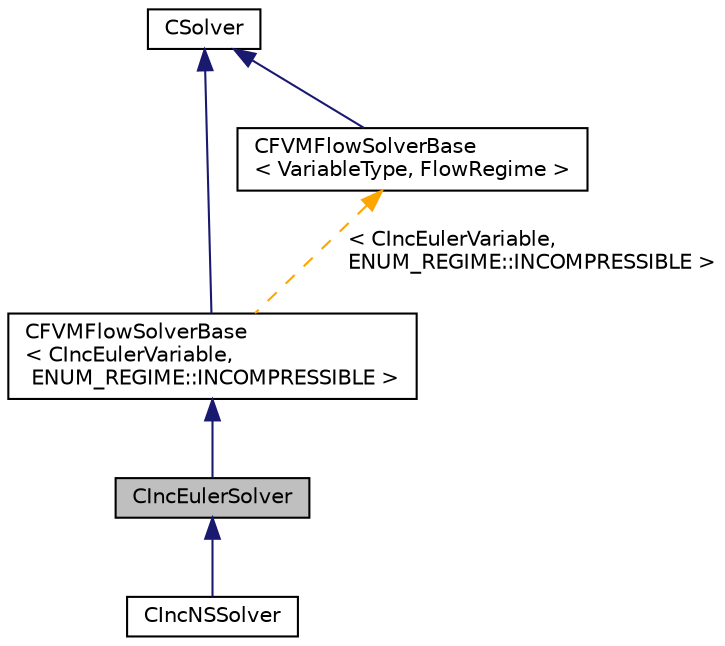 digraph "CIncEulerSolver"
{
 // LATEX_PDF_SIZE
  edge [fontname="Helvetica",fontsize="10",labelfontname="Helvetica",labelfontsize="10"];
  node [fontname="Helvetica",fontsize="10",shape=record];
  Node1 [label="CIncEulerSolver",height=0.2,width=0.4,color="black", fillcolor="grey75", style="filled", fontcolor="black",tooltip="Main class for defining the incompressible Euler flow solver."];
  Node2 -> Node1 [dir="back",color="midnightblue",fontsize="10",style="solid",fontname="Helvetica"];
  Node2 [label="CFVMFlowSolverBase\l\< CIncEulerVariable,\l ENUM_REGIME::INCOMPRESSIBLE \>",height=0.2,width=0.4,color="black", fillcolor="white", style="filled",URL="$classCFVMFlowSolverBase.html",tooltip=" "];
  Node3 -> Node2 [dir="back",color="midnightblue",fontsize="10",style="solid",fontname="Helvetica"];
  Node3 [label="CSolver",height=0.2,width=0.4,color="black", fillcolor="white", style="filled",URL="$classCSolver.html",tooltip=" "];
  Node4 -> Node2 [dir="back",color="orange",fontsize="10",style="dashed",label=" \< CIncEulerVariable,\l ENUM_REGIME::INCOMPRESSIBLE \>" ,fontname="Helvetica"];
  Node4 [label="CFVMFlowSolverBase\l\< VariableType, FlowRegime \>",height=0.2,width=0.4,color="black", fillcolor="white", style="filled",URL="$classCFVMFlowSolverBase.html",tooltip=" "];
  Node3 -> Node4 [dir="back",color="midnightblue",fontsize="10",style="solid",fontname="Helvetica"];
  Node1 -> Node5 [dir="back",color="midnightblue",fontsize="10",style="solid",fontname="Helvetica"];
  Node5 [label="CIncNSSolver",height=0.2,width=0.4,color="black", fillcolor="white", style="filled",URL="$classCIncNSSolver.html",tooltip="Main class for defining the incompressible Navier-Stokes flow solver."];
}
